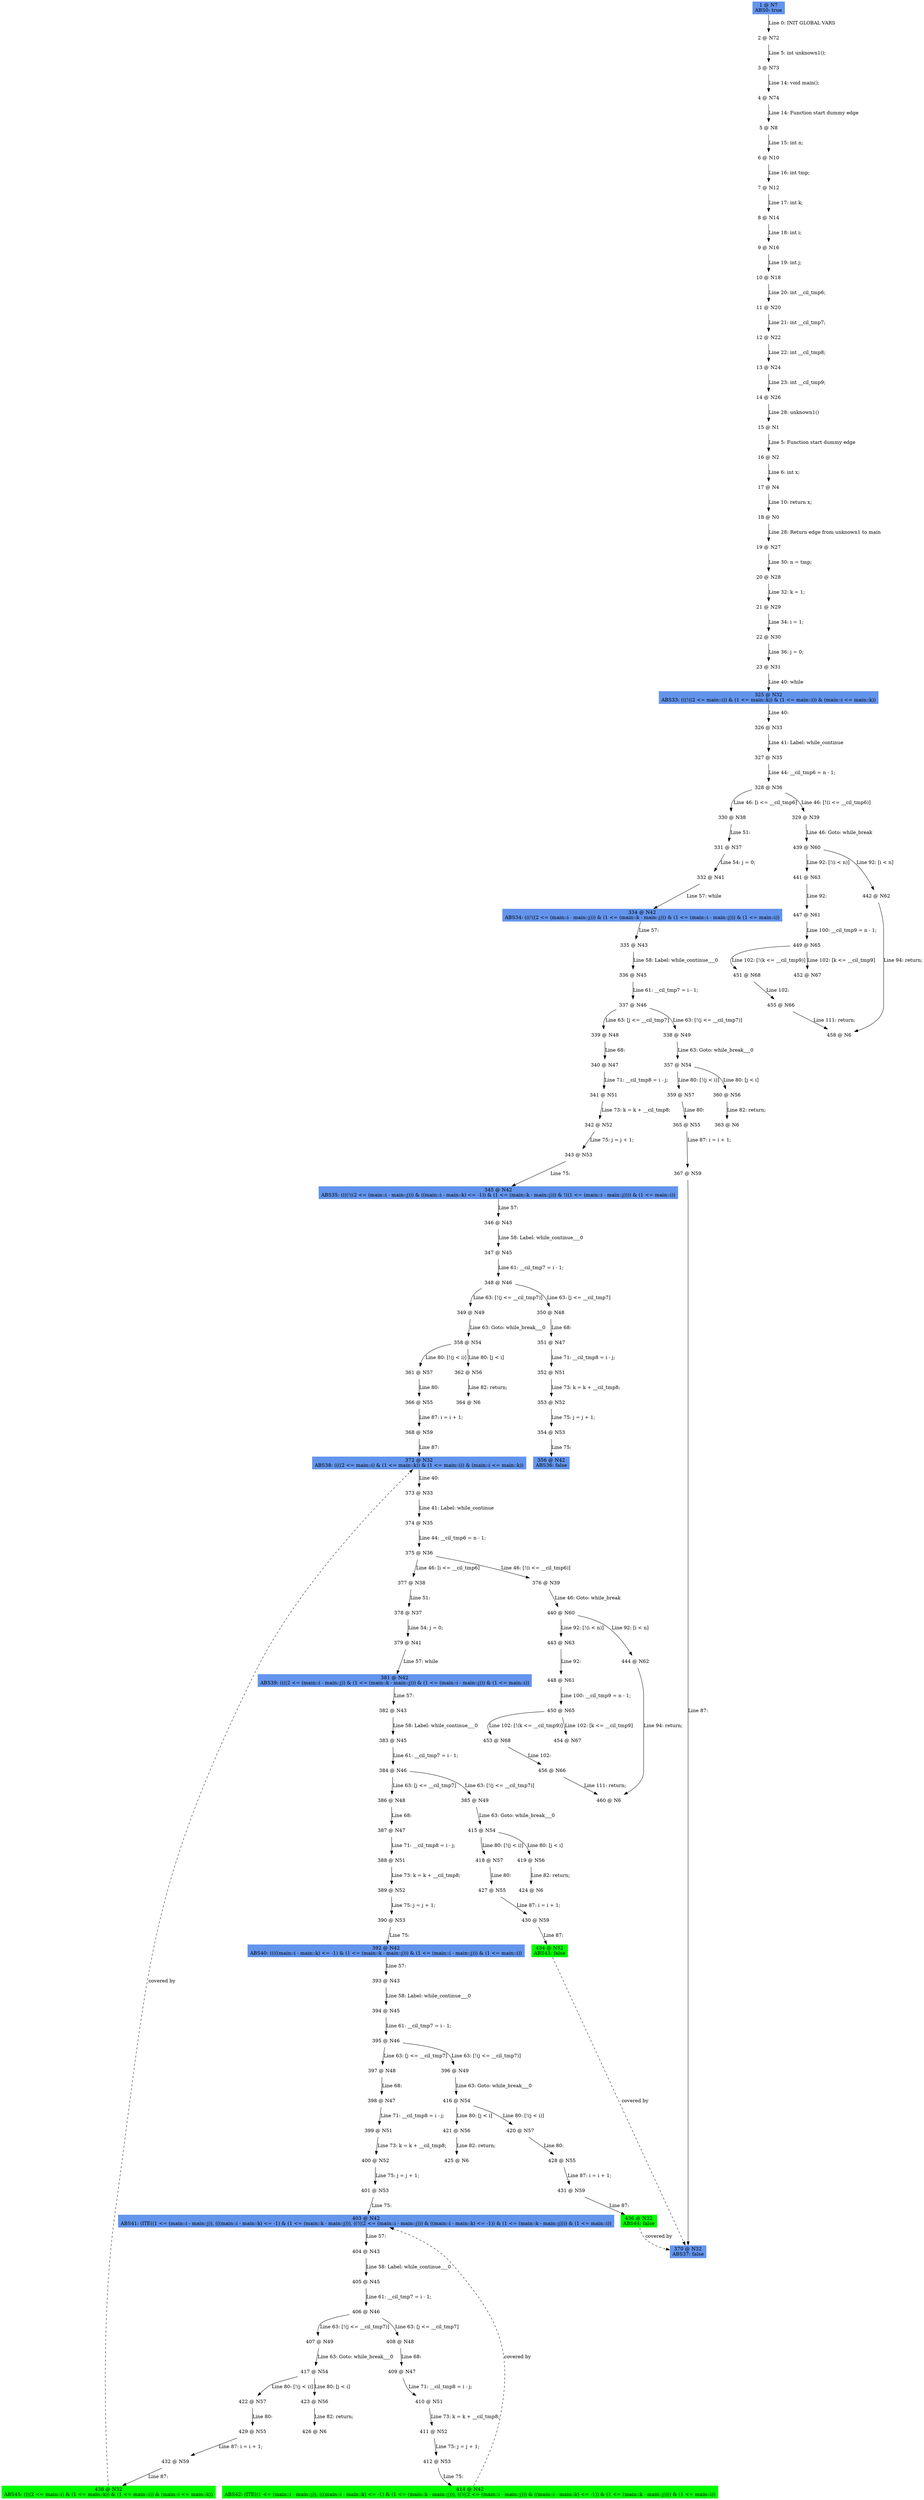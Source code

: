 digraph ARG {
node [style="filled" shape="box" color="white"]
1 [fillcolor="cornflowerblue" label="1 @ N7\nABS0: true" id="1"]
2 [label="2 @ N72" id="2"]
3 [label="3 @ N73" id="3"]
4 [label="4 @ N74" id="4"]
5 [label="5 @ N8" id="5"]
6 [label="6 @ N10" id="6"]
7 [label="7 @ N12" id="7"]
8 [label="8 @ N14" id="8"]
9 [label="9 @ N16" id="9"]
10 [label="10 @ N18" id="10"]
11 [label="11 @ N20" id="11"]
12 [label="12 @ N22" id="12"]
13 [label="13 @ N24" id="13"]
14 [label="14 @ N26" id="14"]
15 [label="15 @ N1" id="15"]
16 [label="16 @ N2" id="16"]
17 [label="17 @ N4" id="17"]
18 [label="18 @ N0" id="18"]
19 [label="19 @ N27" id="19"]
20 [label="20 @ N28" id="20"]
21 [label="21 @ N29" id="21"]
22 [label="22 @ N30" id="22"]
23 [label="23 @ N31" id="23"]
325 [fillcolor="cornflowerblue" label="325 @ N32\nABS33: (((!((2 <= main::i)) & (1 <= main::k)) & (1 <= main::i)) & (main::i <= main::k))" id="325"]
326 [label="326 @ N33" id="326"]
327 [label="327 @ N35" id="327"]
328 [label="328 @ N36" id="328"]
330 [label="330 @ N38" id="330"]
331 [label="331 @ N37" id="331"]
332 [label="332 @ N41" id="332"]
334 [fillcolor="cornflowerblue" label="334 @ N42\nABS34: (((!((2 <= (main::i - main::j))) & (1 <= (main::k - main::j))) & (1 <= (main::i - main::j))) & (1 <= main::i))" id="334"]
335 [label="335 @ N43" id="335"]
336 [label="336 @ N45" id="336"]
337 [label="337 @ N46" id="337"]
339 [label="339 @ N48" id="339"]
340 [label="340 @ N47" id="340"]
341 [label="341 @ N51" id="341"]
342 [label="342 @ N52" id="342"]
343 [label="343 @ N53" id="343"]
345 [fillcolor="cornflowerblue" label="345 @ N42\nABS35: ((((!((2 <= (main::i - main::j))) & ((main::i - main::k) <= -1)) & (1 <= (main::k - main::j))) & !((1 <= (main::i - main::j)))) & (1 <= main::i))" id="345"]
346 [label="346 @ N43" id="346"]
347 [label="347 @ N45" id="347"]
348 [label="348 @ N46" id="348"]
350 [label="350 @ N48" id="350"]
351 [label="351 @ N47" id="351"]
352 [label="352 @ N51" id="352"]
353 [label="353 @ N52" id="353"]
354 [label="354 @ N53" id="354"]
356 [fillcolor="cornflowerblue" label="356 @ N42\nABS36: false" id="356"]
349 [label="349 @ N49" id="349"]
358 [label="358 @ N54" id="358"]
362 [label="362 @ N56" id="362"]
364 [label="364 @ N6" id="364"]
361 [label="361 @ N57" id="361"]
366 [label="366 @ N55" id="366"]
368 [label="368 @ N59" id="368"]
372 [fillcolor="cornflowerblue" label="372 @ N32\nABS38: ((((2 <= main::i) & (1 <= main::k)) & (1 <= main::i)) & (main::i <= main::k))" id="372"]
373 [label="373 @ N33" id="373"]
374 [label="374 @ N35" id="374"]
375 [label="375 @ N36" id="375"]
377 [label="377 @ N38" id="377"]
378 [label="378 @ N37" id="378"]
379 [label="379 @ N41" id="379"]
381 [fillcolor="cornflowerblue" label="381 @ N42\nABS39: ((((2 <= (main::i - main::j)) & (1 <= (main::k - main::j))) & (1 <= (main::i - main::j))) & (1 <= main::i))" id="381"]
382 [label="382 @ N43" id="382"]
383 [label="383 @ N45" id="383"]
384 [label="384 @ N46" id="384"]
386 [label="386 @ N48" id="386"]
387 [label="387 @ N47" id="387"]
388 [label="388 @ N51" id="388"]
389 [label="389 @ N52" id="389"]
390 [label="390 @ N53" id="390"]
392 [fillcolor="cornflowerblue" label="392 @ N42\nABS40: (((((main::i - main::k) <= -1) & (1 <= (main::k - main::j))) & (1 <= (main::i - main::j))) & (1 <= main::i))" id="392"]
393 [label="393 @ N43" id="393"]
394 [label="394 @ N45" id="394"]
395 [label="395 @ N46" id="395"]
397 [label="397 @ N48" id="397"]
398 [label="398 @ N47" id="398"]
399 [label="399 @ N51" id="399"]
400 [label="400 @ N52" id="400"]
401 [label="401 @ N53" id="401"]
403 [fillcolor="cornflowerblue" label="403 @ N42\nABS41: (ITE((1 <= (main::i - main::j)), (((main::i - main::k) <= -1) & (1 <= (main::k - main::j))), ((!((2 <= (main::i - main::j))) & ((main::i - main::k) <= -1)) & (1 <= (main::k - main::j)))) & (1 <= main::i))" id="403"]
404 [label="404 @ N43" id="404"]
405 [label="405 @ N45" id="405"]
406 [label="406 @ N46" id="406"]
408 [label="408 @ N48" id="408"]
409 [label="409 @ N47" id="409"]
410 [label="410 @ N51" id="410"]
411 [label="411 @ N52" id="411"]
412 [label="412 @ N53" id="412"]
414 [fillcolor="green" label="414 @ N42\nABS42: (ITE((1 <= (main::i - main::j)), (((main::i - main::k) <= -1) & (1 <= (main::k - main::j))), ((!((2 <= (main::i - main::j))) & ((main::i - main::k) <= -1)) & (1 <= (main::k - main::j)))) & (1 <= main::i))" id="414"]
407 [label="407 @ N49" id="407"]
417 [label="417 @ N54" id="417"]
423 [label="423 @ N56" id="423"]
426 [label="426 @ N6" id="426"]
422 [label="422 @ N57" id="422"]
429 [label="429 @ N55" id="429"]
432 [label="432 @ N59" id="432"]
438 [fillcolor="green" label="438 @ N32\nABS45: ((((2 <= main::i) & (1 <= main::k)) & (1 <= main::i)) & (main::i <= main::k))" id="438"]
396 [label="396 @ N49" id="396"]
416 [label="416 @ N54" id="416"]
421 [label="421 @ N56" id="421"]
425 [label="425 @ N6" id="425"]
420 [label="420 @ N57" id="420"]
428 [label="428 @ N55" id="428"]
431 [label="431 @ N59" id="431"]
436 [fillcolor="green" label="436 @ N32\nABS44: false" id="436"]
385 [label="385 @ N49" id="385"]
415 [label="415 @ N54" id="415"]
419 [label="419 @ N56" id="419"]
424 [label="424 @ N6" id="424"]
418 [label="418 @ N57" id="418"]
427 [label="427 @ N55" id="427"]
430 [label="430 @ N59" id="430"]
434 [fillcolor="green" label="434 @ N32\nABS43: false" id="434"]
376 [label="376 @ N39" id="376"]
440 [label="440 @ N60" id="440"]
444 [label="444 @ N62" id="444"]
460 [label="460 @ N6" id="460"]
443 [label="443 @ N63" id="443"]
448 [label="448 @ N61" id="448"]
450 [label="450 @ N65" id="450"]
454 [label="454 @ N67" id="454"]
453 [label="453 @ N68" id="453"]
456 [label="456 @ N66" id="456"]
338 [label="338 @ N49" id="338"]
357 [label="357 @ N54" id="357"]
360 [label="360 @ N56" id="360"]
363 [label="363 @ N6" id="363"]
359 [label="359 @ N57" id="359"]
365 [label="365 @ N55" id="365"]
367 [label="367 @ N59" id="367"]
370 [fillcolor="cornflowerblue" label="370 @ N32\nABS37: false" id="370"]
329 [label="329 @ N39" id="329"]
439 [label="439 @ N60" id="439"]
442 [label="442 @ N62" id="442"]
458 [label="458 @ N6" id="458"]
441 [label="441 @ N63" id="441"]
447 [label="447 @ N61" id="447"]
449 [label="449 @ N65" id="449"]
452 [label="452 @ N67" id="452"]
451 [label="451 @ N68" id="451"]
455 [label="455 @ N66" id="455"]
1 -> 2 [label="Line 0: INIT GLOBAL VARS" id="1 -> 2"]
2 -> 3 [label="Line 5: int unknown1();" id="2 -> 3"]
3 -> 4 [label="Line 14: void main();" id="3 -> 4"]
4 -> 5 [label="Line 14: Function start dummy edge" id="4 -> 5"]
5 -> 6 [label="Line 15: int n;" id="5 -> 6"]
6 -> 7 [label="Line 16: int tmp;" id="6 -> 7"]
7 -> 8 [label="Line 17: int k;" id="7 -> 8"]
8 -> 9 [label="Line 18: int i;" id="8 -> 9"]
9 -> 10 [label="Line 19: int j;" id="9 -> 10"]
10 -> 11 [label="Line 20: int __cil_tmp6;" id="10 -> 11"]
11 -> 12 [label="Line 21: int __cil_tmp7;" id="11 -> 12"]
12 -> 13 [label="Line 22: int __cil_tmp8;" id="12 -> 13"]
13 -> 14 [label="Line 23: int __cil_tmp9;" id="13 -> 14"]
14 -> 15 [label="Line 28: unknown1()" id="14 -> 15"]
15 -> 16 [label="Line 5: Function start dummy edge" id="15 -> 16"]
16 -> 17 [label="Line 6: int x;" id="16 -> 17"]
17 -> 18 [label="Line 10: return x;" id="17 -> 18"]
18 -> 19 [label="Line 28: Return edge from unknown1 to main" id="18 -> 19"]
19 -> 20 [label="Line 30: n = tmp;" id="19 -> 20"]
20 -> 21 [label="Line 32: k = 1;" id="20 -> 21"]
21 -> 22 [label="Line 34: i = 1;" id="21 -> 22"]
22 -> 23 [label="Line 36: j = 0;" id="22 -> 23"]
23 -> 325 [label="Line 40: while" id="23 -> 325"]
325 -> 326 [label="Line 40: " id="325 -> 326"]
326 -> 327 [label="Line 41: Label: while_continue" id="326 -> 327"]
327 -> 328 [label="Line 44: __cil_tmp6 = n - 1;" id="327 -> 328"]
328 -> 329 [label="Line 46: [!(i <= __cil_tmp6)]" id="328 -> 329"]
328 -> 330 [label="Line 46: [i <= __cil_tmp6]" id="328 -> 330"]
330 -> 331 [label="Line 51: " id="330 -> 331"]
331 -> 332 [label="Line 54: j = 0;" id="331 -> 332"]
332 -> 334 [label="Line 57: while" id="332 -> 334"]
334 -> 335 [label="Line 57: " id="334 -> 335"]
335 -> 336 [label="Line 58: Label: while_continue___0" id="335 -> 336"]
336 -> 337 [label="Line 61: __cil_tmp7 = i - 1;" id="336 -> 337"]
337 -> 338 [label="Line 63: [!(j <= __cil_tmp7)]" id="337 -> 338"]
337 -> 339 [label="Line 63: [j <= __cil_tmp7]" id="337 -> 339"]
339 -> 340 [label="Line 68: " id="339 -> 340"]
340 -> 341 [label="Line 71: __cil_tmp8 = i - j;" id="340 -> 341"]
341 -> 342 [label="Line 73: k = k + __cil_tmp8;" id="341 -> 342"]
342 -> 343 [label="Line 75: j = j + 1;" id="342 -> 343"]
343 -> 345 [label="Line 75: " id="343 -> 345"]
345 -> 346 [label="Line 57: " id="345 -> 346"]
346 -> 347 [label="Line 58: Label: while_continue___0" id="346 -> 347"]
347 -> 348 [label="Line 61: __cil_tmp7 = i - 1;" id="347 -> 348"]
348 -> 349 [label="Line 63: [!(j <= __cil_tmp7)]" id="348 -> 349"]
348 -> 350 [label="Line 63: [j <= __cil_tmp7]" id="348 -> 350"]
350 -> 351 [label="Line 68: " id="350 -> 351"]
351 -> 352 [label="Line 71: __cil_tmp8 = i - j;" id="351 -> 352"]
352 -> 353 [label="Line 73: k = k + __cil_tmp8;" id="352 -> 353"]
353 -> 354 [label="Line 75: j = j + 1;" id="353 -> 354"]
354 -> 356 [label="Line 75: " id="354 -> 356"]
349 -> 358 [label="Line 63: Goto: while_break___0" id="349 -> 358"]
358 -> 361 [label="Line 80: [!(j < i)]" id="358 -> 361"]
358 -> 362 [label="Line 80: [j < i]" id="358 -> 362"]
362 -> 364 [label="Line 82: return;" id="362 -> 364"]
361 -> 366 [label="Line 80: " id="361 -> 366"]
366 -> 368 [label="Line 87: i = i + 1;" id="366 -> 368"]
368 -> 372 [label="Line 87: " id="368 -> 372"]
438 -> 372 [style="dashed" weight="0" label="covered by"]
372 -> 373 [label="Line 40: " id="372 -> 373"]
373 -> 374 [label="Line 41: Label: while_continue" id="373 -> 374"]
374 -> 375 [label="Line 44: __cil_tmp6 = n - 1;" id="374 -> 375"]
375 -> 376 [label="Line 46: [!(i <= __cil_tmp6)]" id="375 -> 376"]
375 -> 377 [label="Line 46: [i <= __cil_tmp6]" id="375 -> 377"]
377 -> 378 [label="Line 51: " id="377 -> 378"]
378 -> 379 [label="Line 54: j = 0;" id="378 -> 379"]
379 -> 381 [label="Line 57: while" id="379 -> 381"]
381 -> 382 [label="Line 57: " id="381 -> 382"]
382 -> 383 [label="Line 58: Label: while_continue___0" id="382 -> 383"]
383 -> 384 [label="Line 61: __cil_tmp7 = i - 1;" id="383 -> 384"]
384 -> 385 [label="Line 63: [!(j <= __cil_tmp7)]" id="384 -> 385"]
384 -> 386 [label="Line 63: [j <= __cil_tmp7]" id="384 -> 386"]
386 -> 387 [label="Line 68: " id="386 -> 387"]
387 -> 388 [label="Line 71: __cil_tmp8 = i - j;" id="387 -> 388"]
388 -> 389 [label="Line 73: k = k + __cil_tmp8;" id="388 -> 389"]
389 -> 390 [label="Line 75: j = j + 1;" id="389 -> 390"]
390 -> 392 [label="Line 75: " id="390 -> 392"]
392 -> 393 [label="Line 57: " id="392 -> 393"]
393 -> 394 [label="Line 58: Label: while_continue___0" id="393 -> 394"]
394 -> 395 [label="Line 61: __cil_tmp7 = i - 1;" id="394 -> 395"]
395 -> 396 [label="Line 63: [!(j <= __cil_tmp7)]" id="395 -> 396"]
395 -> 397 [label="Line 63: [j <= __cil_tmp7]" id="395 -> 397"]
397 -> 398 [label="Line 68: " id="397 -> 398"]
398 -> 399 [label="Line 71: __cil_tmp8 = i - j;" id="398 -> 399"]
399 -> 400 [label="Line 73: k = k + __cil_tmp8;" id="399 -> 400"]
400 -> 401 [label="Line 75: j = j + 1;" id="400 -> 401"]
401 -> 403 [label="Line 75: " id="401 -> 403"]
414 -> 403 [style="dashed" weight="0" label="covered by"]
403 -> 404 [label="Line 57: " id="403 -> 404"]
404 -> 405 [label="Line 58: Label: while_continue___0" id="404 -> 405"]
405 -> 406 [label="Line 61: __cil_tmp7 = i - 1;" id="405 -> 406"]
406 -> 407 [label="Line 63: [!(j <= __cil_tmp7)]" id="406 -> 407"]
406 -> 408 [label="Line 63: [j <= __cil_tmp7]" id="406 -> 408"]
408 -> 409 [label="Line 68: " id="408 -> 409"]
409 -> 410 [label="Line 71: __cil_tmp8 = i - j;" id="409 -> 410"]
410 -> 411 [label="Line 73: k = k + __cil_tmp8;" id="410 -> 411"]
411 -> 412 [label="Line 75: j = j + 1;" id="411 -> 412"]
412 -> 414 [label="Line 75: " id="412 -> 414"]
407 -> 417 [label="Line 63: Goto: while_break___0" id="407 -> 417"]
417 -> 422 [label="Line 80: [!(j < i)]" id="417 -> 422"]
417 -> 423 [label="Line 80: [j < i]" id="417 -> 423"]
423 -> 426 [label="Line 82: return;" id="423 -> 426"]
422 -> 429 [label="Line 80: " id="422 -> 429"]
429 -> 432 [label="Line 87: i = i + 1;" id="429 -> 432"]
432 -> 438 [label="Line 87: " id="432 -> 438"]
396 -> 416 [label="Line 63: Goto: while_break___0" id="396 -> 416"]
416 -> 420 [label="Line 80: [!(j < i)]" id="416 -> 420"]
416 -> 421 [label="Line 80: [j < i]" id="416 -> 421"]
421 -> 425 [label="Line 82: return;" id="421 -> 425"]
420 -> 428 [label="Line 80: " id="420 -> 428"]
428 -> 431 [label="Line 87: i = i + 1;" id="428 -> 431"]
431 -> 436 [label="Line 87: " id="431 -> 436"]
385 -> 415 [label="Line 63: Goto: while_break___0" id="385 -> 415"]
415 -> 418 [label="Line 80: [!(j < i)]" id="415 -> 418"]
415 -> 419 [label="Line 80: [j < i]" id="415 -> 419"]
419 -> 424 [label="Line 82: return;" id="419 -> 424"]
418 -> 427 [label="Line 80: " id="418 -> 427"]
427 -> 430 [label="Line 87: i = i + 1;" id="427 -> 430"]
430 -> 434 [label="Line 87: " id="430 -> 434"]
376 -> 440 [label="Line 46: Goto: while_break" id="376 -> 440"]
440 -> 443 [label="Line 92: [!(i < n)]" id="440 -> 443"]
440 -> 444 [label="Line 92: [i < n]" id="440 -> 444"]
444 -> 460 [label="Line 94: return;" id="444 -> 460"]
443 -> 448 [label="Line 92: " id="443 -> 448"]
448 -> 450 [label="Line 100: __cil_tmp9 = n - 1;" id="448 -> 450"]
450 -> 453 [label="Line 102: [!(k <= __cil_tmp9)]" id="450 -> 453"]
450 -> 454 [label="Line 102: [k <= __cil_tmp9]" id="450 -> 454"]
453 -> 456 [label="Line 102: " id="453 -> 456"]
456 -> 460 [label="Line 111: return;" id="456 -> 460"]
338 -> 357 [label="Line 63: Goto: while_break___0" id="338 -> 357"]
357 -> 359 [label="Line 80: [!(j < i)]" id="357 -> 359"]
357 -> 360 [label="Line 80: [j < i]" id="357 -> 360"]
360 -> 363 [label="Line 82: return;" id="360 -> 363"]
359 -> 365 [label="Line 80: " id="359 -> 365"]
365 -> 367 [label="Line 87: i = i + 1;" id="365 -> 367"]
367 -> 370 [label="Line 87: " id="367 -> 370"]
434 -> 370 [style="dashed" weight="0" label="covered by"]
436 -> 370 [style="dashed" weight="0" label="covered by"]
329 -> 439 [label="Line 46: Goto: while_break" id="329 -> 439"]
439 -> 441 [label="Line 92: [!(i < n)]" id="439 -> 441"]
439 -> 442 [label="Line 92: [i < n]" id="439 -> 442"]
442 -> 458 [label="Line 94: return;" id="442 -> 458"]
441 -> 447 [label="Line 92: " id="441 -> 447"]
447 -> 449 [label="Line 100: __cil_tmp9 = n - 1;" id="447 -> 449"]
449 -> 451 [label="Line 102: [!(k <= __cil_tmp9)]" id="449 -> 451"]
449 -> 452 [label="Line 102: [k <= __cil_tmp9]" id="449 -> 452"]
451 -> 455 [label="Line 102: " id="451 -> 455"]
455 -> 458 [label="Line 111: return;" id="455 -> 458"]
}
